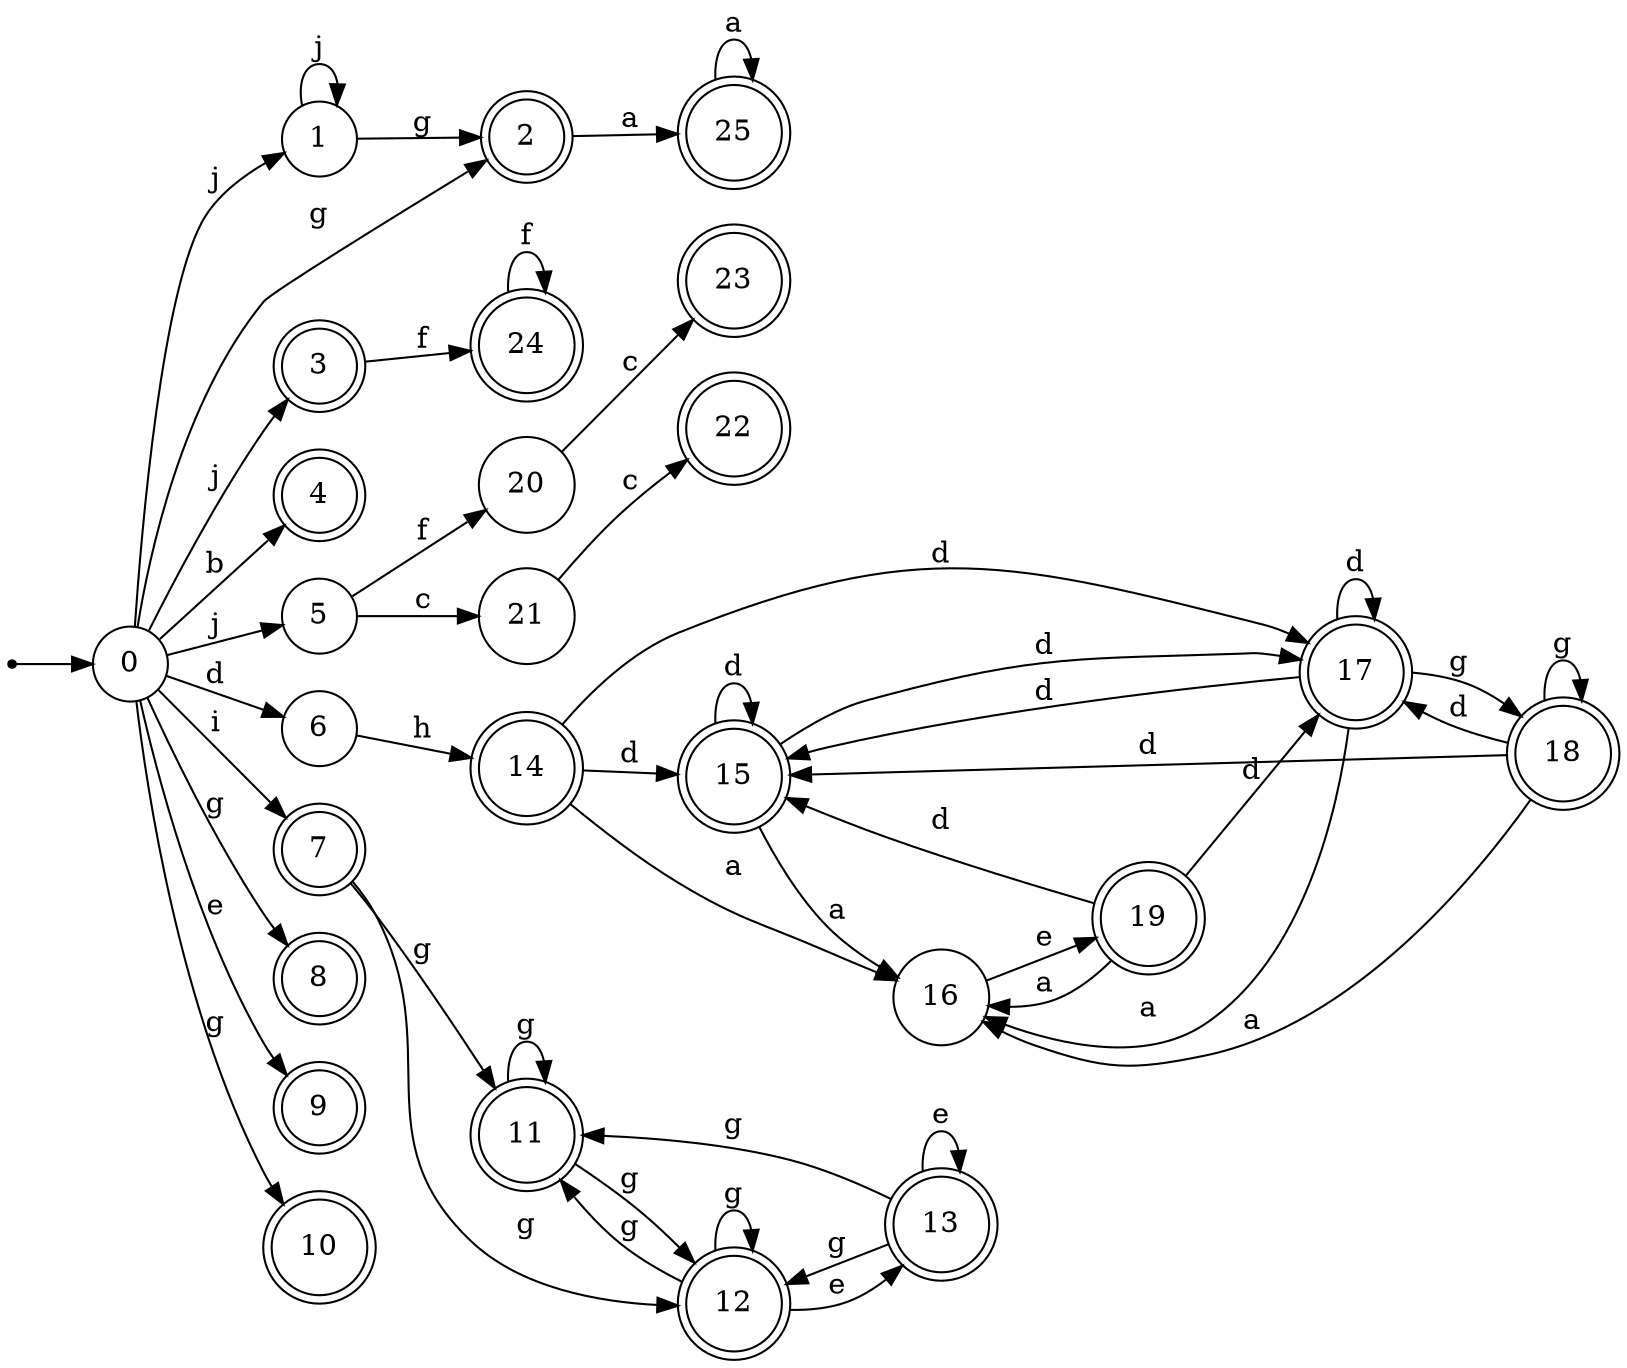 digraph finite_state_machine {
rankdir=LR;
size="20,20";
node [shape = point]; "dummy0"
node [shape = circle]; "0";
"dummy0" -> "0";
node [shape = circle]; "1";
node [shape = doublecircle]; "2";node [shape = doublecircle]; "3";node [shape = doublecircle]; "4";node [shape = circle]; "5";
node [shape = circle]; "6";
node [shape = doublecircle]; "7";node [shape = doublecircle]; "8";node [shape = doublecircle]; "9";node [shape = doublecircle]; "10";node [shape = doublecircle]; "11";node [shape = doublecircle]; "12";node [shape = doublecircle]; "13";node [shape = doublecircle]; "14";node [shape = doublecircle]; "15";node [shape = circle]; "16";
node [shape = doublecircle]; "17";node [shape = doublecircle]; "18";node [shape = doublecircle]; "19";node [shape = circle]; "20";
node [shape = circle]; "21";
node [shape = doublecircle]; "22";node [shape = doublecircle]; "23";node [shape = doublecircle]; "24";node [shape = doublecircle]; "25";"0" -> "1" [label = "j"];
 "0" -> "3" [label = "j"];
 "0" -> "5" [label = "j"];
 "0" -> "8" [label = "g"];
 "0" -> "2" [label = "g"];
 "0" -> "10" [label = "g"];
 "0" -> "4" [label = "b"];
 "0" -> "6" [label = "d"];
 "0" -> "7" [label = "i"];
 "0" -> "9" [label = "e"];
 "7" -> "11" [label = "g"];
 "7" -> "12" [label = "g"];
 "12" -> "11" [label = "g"];
 "12" -> "12" [label = "g"];
 "12" -> "13" [label = "e"];
 "13" -> "13" [label = "e"];
 "13" -> "11" [label = "g"];
 "13" -> "12" [label = "g"];
 "11" -> "11" [label = "g"];
 "11" -> "12" [label = "g"];
 "6" -> "14" [label = "h"];
 "14" -> "17" [label = "d"];
 "14" -> "15" [label = "d"];
 "14" -> "16" [label = "a"];
 "17" -> "17" [label = "d"];
 "17" -> "15" [label = "d"];
 "17" -> "18" [label = "g"];
 "17" -> "16" [label = "a"];
 "18" -> "18" [label = "g"];
 "18" -> "17" [label = "d"];
 "18" -> "15" [label = "d"];
 "18" -> "16" [label = "a"];
 "16" -> "19" [label = "e"];
 "19" -> "16" [label = "a"];
 "19" -> "17" [label = "d"];
 "19" -> "15" [label = "d"];
 "15" -> "17" [label = "d"];
 "15" -> "15" [label = "d"];
 "15" -> "16" [label = "a"];
 "5" -> "20" [label = "f"];
 "5" -> "21" [label = "c"];
 "21" -> "22" [label = "c"];
 "20" -> "23" [label = "c"];
 "3" -> "24" [label = "f"];
 "24" -> "24" [label = "f"];
 "2" -> "25" [label = "a"];
 "25" -> "25" [label = "a"];
 "1" -> "1" [label = "j"];
 "1" -> "2" [label = "g"];
 }
